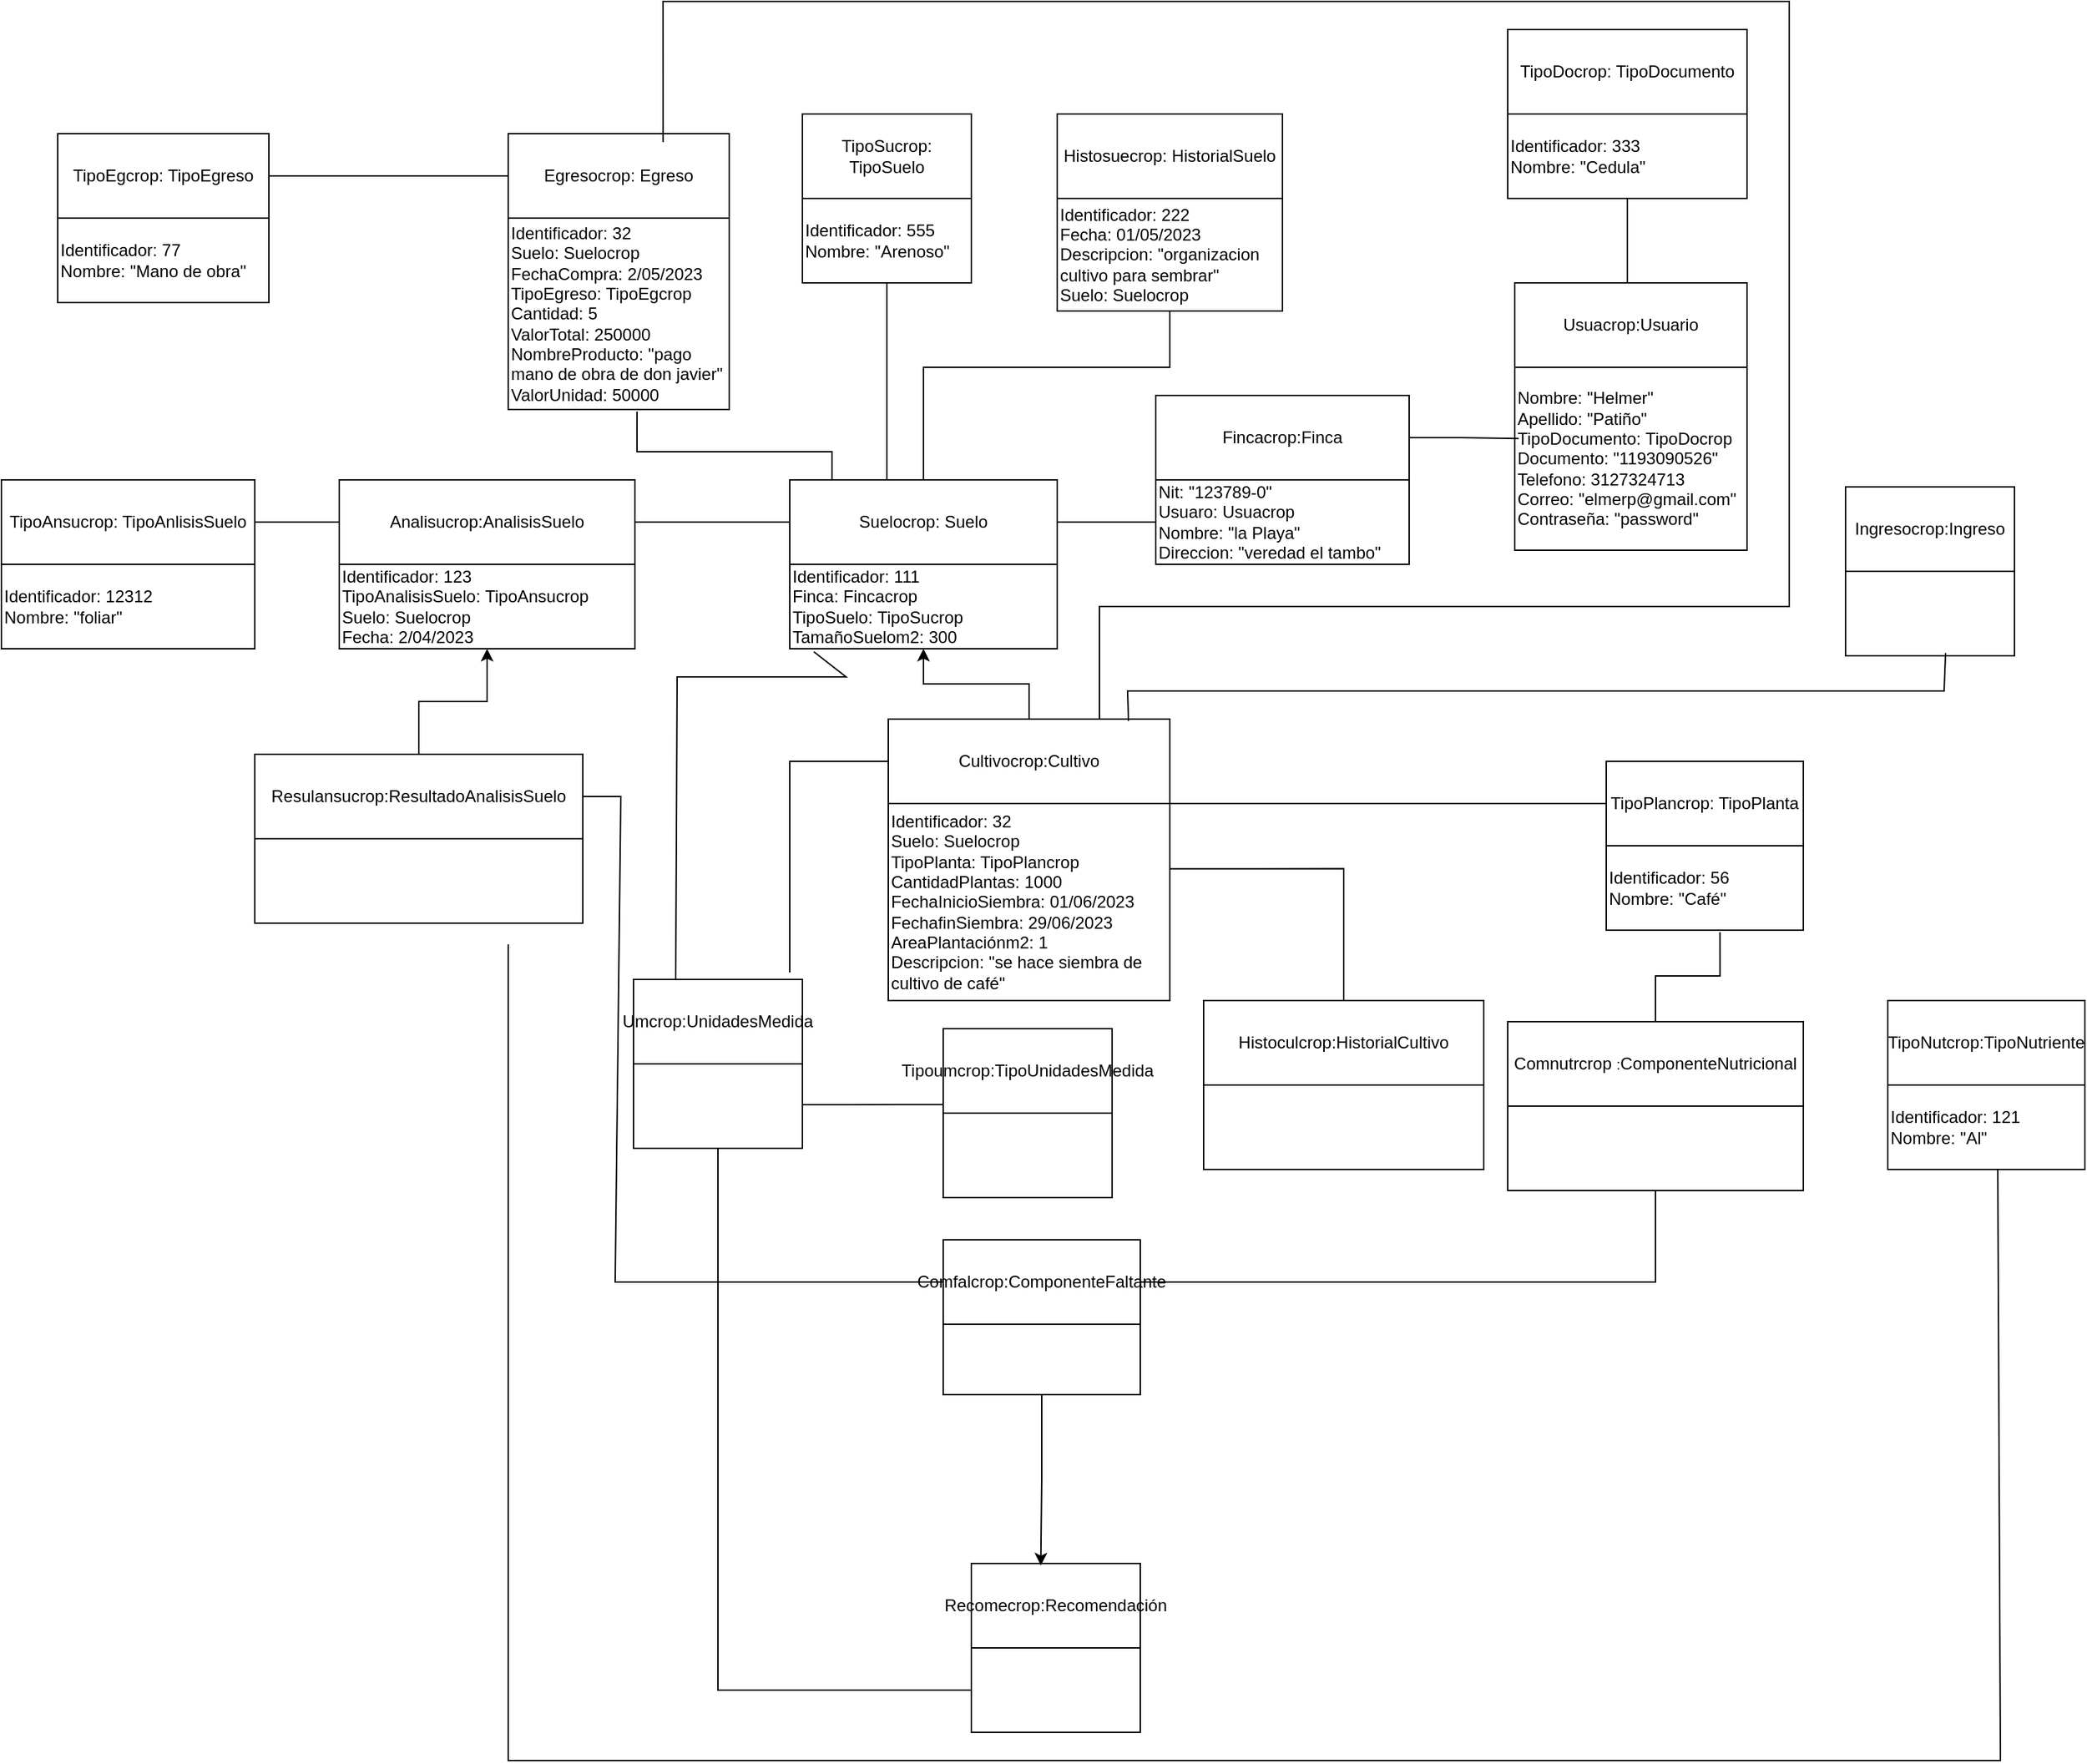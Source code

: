 <mxfile version="21.3.6" type="github">
  <diagram name="Página-1" id="5E9wiOj3teGKizSx84hF">
    <mxGraphModel dx="1560" dy="1577" grid="1" gridSize="10" guides="1" tooltips="1" connect="1" arrows="1" fold="1" page="1" pageScale="1" pageWidth="827" pageHeight="1169" math="0" shadow="0">
      <root>
        <mxCell id="0" />
        <mxCell id="1" parent="0" />
        <mxCell id="TdMkB6VLnguAnNnl3j36-1" value="Analisucrop:AnalisisSuelo" style="rounded=0;whiteSpace=wrap;html=1;" parent="1" vertex="1">
          <mxGeometry x="-200" y="170" width="210" height="60" as="geometry" />
        </mxCell>
        <mxCell id="JgrjCOWLmLEizN2hWKvV-3" style="edgeStyle=orthogonalEdgeStyle;rounded=0;orthogonalLoop=1;jettySize=auto;html=1;entryX=0;entryY=0.5;entryDx=0;entryDy=0;endArrow=none;endFill=0;" edge="1" parent="1" source="TdMkB6VLnguAnNnl3j36-2" target="TdMkB6VLnguAnNnl3j36-7">
          <mxGeometry relative="1" as="geometry" />
        </mxCell>
        <mxCell id="JgrjCOWLmLEizN2hWKvV-4" style="edgeStyle=orthogonalEdgeStyle;rounded=0;orthogonalLoop=1;jettySize=auto;html=1;entryX=0.5;entryY=1;entryDx=0;entryDy=0;endArrow=none;endFill=0;" edge="1" parent="1" source="TdMkB6VLnguAnNnl3j36-2" target="TdMkB6VLnguAnNnl3j36-155">
          <mxGeometry relative="1" as="geometry">
            <Array as="points">
              <mxPoint x="215" y="90" />
              <mxPoint x="390" y="90" />
            </Array>
          </mxGeometry>
        </mxCell>
        <mxCell id="JgrjCOWLmLEizN2hWKvV-5" style="edgeStyle=orthogonalEdgeStyle;rounded=0;orthogonalLoop=1;jettySize=auto;html=1;entryX=0.5;entryY=1;entryDx=0;entryDy=0;endArrow=none;endFill=0;" edge="1" parent="1" source="TdMkB6VLnguAnNnl3j36-2" target="TdMkB6VLnguAnNnl3j36-154">
          <mxGeometry relative="1" as="geometry">
            <Array as="points">
              <mxPoint x="189" y="130" />
              <mxPoint x="189" y="130" />
            </Array>
          </mxGeometry>
        </mxCell>
        <mxCell id="JgrjCOWLmLEizN2hWKvV-6" style="edgeStyle=orthogonalEdgeStyle;rounded=0;orthogonalLoop=1;jettySize=auto;html=1;entryX=0.583;entryY=1.011;entryDx=0;entryDy=0;entryPerimeter=0;endArrow=none;endFill=0;" edge="1" parent="1" source="TdMkB6VLnguAnNnl3j36-2" target="TdMkB6VLnguAnNnl3j36-153">
          <mxGeometry relative="1" as="geometry">
            <Array as="points">
              <mxPoint x="150" y="150" />
              <mxPoint x="11" y="150" />
            </Array>
          </mxGeometry>
        </mxCell>
        <mxCell id="TdMkB6VLnguAnNnl3j36-2" value="Suelocrop: Suelo" style="rounded=0;whiteSpace=wrap;html=1;" parent="1" vertex="1">
          <mxGeometry x="120" y="170" width="190" height="60" as="geometry" />
        </mxCell>
        <mxCell id="TdMkB6VLnguAnNnl3j36-3" value="" style="endArrow=none;html=1;rounded=0;entryX=0;entryY=0.5;entryDx=0;entryDy=0;" parent="1" target="TdMkB6VLnguAnNnl3j36-2" edge="1">
          <mxGeometry width="50" height="50" relative="1" as="geometry">
            <mxPoint x="10" y="200" as="sourcePoint" />
            <mxPoint x="60" y="150" as="targetPoint" />
          </mxGeometry>
        </mxCell>
        <mxCell id="TdMkB6VLnguAnNnl3j36-4" value="Usuacrop:Usuario" style="rounded=0;whiteSpace=wrap;html=1;" parent="1" vertex="1">
          <mxGeometry x="635" y="30" width="165" height="60" as="geometry" />
        </mxCell>
        <mxCell id="TdMkB6VLnguAnNnl3j36-7" value="Nit: &quot;123789-0&quot;&lt;br&gt;Usuaro: Usuacrop&lt;br&gt;Nombre: &quot;la Playa&quot;&lt;br&gt;Direccion: &quot;veredad el tambo&quot;" style="rounded=0;whiteSpace=wrap;html=1;align=left;" parent="1" vertex="1">
          <mxGeometry x="380" y="170" width="180" height="60" as="geometry" />
        </mxCell>
        <mxCell id="TdMkB6VLnguAnNnl3j36-14" value="" style="rounded=0;whiteSpace=wrap;html=1;" parent="1" vertex="1">
          <mxGeometry x="249" y="1000" width="120" height="60" as="geometry" />
        </mxCell>
        <mxCell id="JgrjCOWLmLEizN2hWKvV-7" style="edgeStyle=orthogonalEdgeStyle;rounded=0;orthogonalLoop=1;jettySize=auto;html=1;" edge="1" parent="1" source="TdMkB6VLnguAnNnl3j36-15" target="TdMkB6VLnguAnNnl3j36-164">
          <mxGeometry relative="1" as="geometry" />
        </mxCell>
        <mxCell id="TdMkB6VLnguAnNnl3j36-15" value="Cultivocrop:Cultivo" style="rounded=0;whiteSpace=wrap;html=1;" parent="1" vertex="1">
          <mxGeometry x="190" y="340" width="200" height="60" as="geometry" />
        </mxCell>
        <mxCell id="TdMkB6VLnguAnNnl3j36-18" value="Histosuecrop: HistorialSuelo" style="rounded=0;whiteSpace=wrap;html=1;" parent="1" vertex="1">
          <mxGeometry x="310" y="-90" width="160" height="60" as="geometry" />
        </mxCell>
        <mxCell id="TdMkB6VLnguAnNnl3j36-21" value="TipoAnsucrop: TipoAnlisisSuelo" style="rounded=0;whiteSpace=wrap;html=1;" parent="1" vertex="1">
          <mxGeometry x="-440" y="170" width="180" height="60" as="geometry" />
        </mxCell>
        <mxCell id="TdMkB6VLnguAnNnl3j36-22" value="" style="endArrow=none;html=1;rounded=0;entryX=0;entryY=0.5;entryDx=0;entryDy=0;" parent="1" target="TdMkB6VLnguAnNnl3j36-1" edge="1">
          <mxGeometry width="50" height="50" relative="1" as="geometry">
            <mxPoint x="-260" y="200" as="sourcePoint" />
            <mxPoint x="-210" y="150" as="targetPoint" />
          </mxGeometry>
        </mxCell>
        <mxCell id="TdMkB6VLnguAnNnl3j36-30" value="TipoPlancrop: TipoPlanta" style="rounded=0;whiteSpace=wrap;html=1;" parent="1" vertex="1">
          <mxGeometry x="700" y="370" width="140" height="60" as="geometry" />
        </mxCell>
        <mxCell id="TdMkB6VLnguAnNnl3j36-31" value="" style="endArrow=none;html=1;rounded=0;entryX=0;entryY=0.5;entryDx=0;entryDy=0;" parent="1" target="TdMkB6VLnguAnNnl3j36-30" edge="1">
          <mxGeometry width="50" height="50" relative="1" as="geometry">
            <mxPoint x="390" y="400" as="sourcePoint" />
            <mxPoint x="440" y="350" as="targetPoint" />
          </mxGeometry>
        </mxCell>
        <mxCell id="TdMkB6VLnguAnNnl3j36-34" value="Egresocrop: Egreso" style="rounded=0;whiteSpace=wrap;html=1;" parent="1" vertex="1">
          <mxGeometry x="-80" y="-76" width="157" height="60" as="geometry" />
        </mxCell>
        <mxCell id="JgrjCOWLmLEizN2hWKvV-12" style="edgeStyle=orthogonalEdgeStyle;rounded=0;orthogonalLoop=1;jettySize=auto;html=1;entryX=0.577;entryY=1.022;entryDx=0;entryDy=0;entryPerimeter=0;endArrow=none;endFill=0;" edge="1" parent="1" source="TdMkB6VLnguAnNnl3j36-35" target="TdMkB6VLnguAnNnl3j36-170">
          <mxGeometry relative="1" as="geometry" />
        </mxCell>
        <mxCell id="TdMkB6VLnguAnNnl3j36-35" value="Comnutrcrop&amp;nbsp;&lt;font size=&quot;1&quot;&gt;:&lt;/font&gt;ComponenteNutricional" style="rounded=0;whiteSpace=wrap;html=1;" parent="1" vertex="1">
          <mxGeometry x="630" y="555" width="210" height="60" as="geometry" />
        </mxCell>
        <mxCell id="TdMkB6VLnguAnNnl3j36-57" value="" style="endArrow=none;html=1;rounded=0;entryX=0.75;entryY=0;entryDx=0;entryDy=0;exitX=0.701;exitY=0.1;exitDx=0;exitDy=0;exitPerimeter=0;" parent="1" target="TdMkB6VLnguAnNnl3j36-15" edge="1" source="TdMkB6VLnguAnNnl3j36-34">
          <mxGeometry width="50" height="50" relative="1" as="geometry">
            <mxPoint x="30" y="-80" as="sourcePoint" />
            <mxPoint x="390" y="370" as="targetPoint" />
            <Array as="points">
              <mxPoint x="30" y="-170" />
              <mxPoint x="830" y="-170" />
              <mxPoint x="830" y="260" />
              <mxPoint x="480" y="260" />
              <mxPoint x="340" y="260" />
            </Array>
          </mxGeometry>
        </mxCell>
        <mxCell id="TdMkB6VLnguAnNnl3j36-62" value="" style="rounded=0;whiteSpace=wrap;html=1;" parent="1" vertex="1">
          <mxGeometry x="870" y="235" width="120" height="60" as="geometry" />
        </mxCell>
        <mxCell id="TdMkB6VLnguAnNnl3j36-67" value="" style="endArrow=none;html=1;rounded=0;exitX=0.853;exitY=0.022;exitDx=0;exitDy=0;entryX=0.592;entryY=0.967;entryDx=0;entryDy=0;entryPerimeter=0;exitPerimeter=0;" parent="1" source="TdMkB6VLnguAnNnl3j36-15" target="TdMkB6VLnguAnNnl3j36-62" edge="1">
          <mxGeometry width="50" height="50" relative="1" as="geometry">
            <mxPoint x="390" y="340" as="sourcePoint" />
            <mxPoint x="940" y="300" as="targetPoint" />
            <Array as="points">
              <mxPoint x="360" y="320" />
              <mxPoint x="940" y="320" />
            </Array>
          </mxGeometry>
        </mxCell>
        <mxCell id="TdMkB6VLnguAnNnl3j36-68" value="Comfalcrop:ComponenteFaltante" style="rounded=0;whiteSpace=wrap;html=1;" parent="1" vertex="1">
          <mxGeometry x="229" y="710" width="140" height="60" as="geometry" />
        </mxCell>
        <mxCell id="TdMkB6VLnguAnNnl3j36-69" value="" style="endArrow=none;html=1;rounded=0;entryX=1;entryY=0.5;entryDx=0;entryDy=0;exitX=0;exitY=0.5;exitDx=0;exitDy=0;" parent="1" source="TdMkB6VLnguAnNnl3j36-68" target="TdMkB6VLnguAnNnl3j36-117" edge="1">
          <mxGeometry width="50" height="50" relative="1" as="geometry">
            <mxPoint x="-150" y="630" as="sourcePoint" />
            <mxPoint x="-100" y="580" as="targetPoint" />
            <Array as="points">
              <mxPoint x="-4" y="740" />
              <mxPoint y="395" />
            </Array>
          </mxGeometry>
        </mxCell>
        <mxCell id="TdMkB6VLnguAnNnl3j36-70" value="" style="endArrow=none;html=1;rounded=0;exitX=1;exitY=0.5;exitDx=0;exitDy=0;entryX=0.5;entryY=1;entryDx=0;entryDy=0;" parent="1" source="TdMkB6VLnguAnNnl3j36-68" target="TdMkB6VLnguAnNnl3j36-172" edge="1">
          <mxGeometry width="50" height="50" relative="1" as="geometry">
            <mxPoint x="550" y="700" as="sourcePoint" />
            <mxPoint x="610" y="700" as="targetPoint" />
            <Array as="points">
              <mxPoint x="735" y="740" />
            </Array>
          </mxGeometry>
        </mxCell>
        <mxCell id="TdMkB6VLnguAnNnl3j36-79" value="TipoEgcrop&lt;span style=&quot;&quot;&gt;: TipoEgreso&lt;br&gt;&lt;/span&gt;" style="rounded=0;whiteSpace=wrap;html=1;" parent="1" vertex="1">
          <mxGeometry x="-400" y="-76" width="150" height="60" as="geometry" />
        </mxCell>
        <mxCell id="TdMkB6VLnguAnNnl3j36-80" value="" style="endArrow=none;html=1;rounded=0;exitX=1;exitY=0.5;exitDx=0;exitDy=0;entryX=0;entryY=0.5;entryDx=0;entryDy=0;" parent="1" source="TdMkB6VLnguAnNnl3j36-79" edge="1" target="TdMkB6VLnguAnNnl3j36-34">
          <mxGeometry width="50" height="50" relative="1" as="geometry">
            <mxPoint x="-90" as="sourcePoint" />
            <mxPoint x="-40" y="-46" as="targetPoint" />
          </mxGeometry>
        </mxCell>
        <mxCell id="TdMkB6VLnguAnNnl3j36-81" value="TipoDocrop: TipoDocumento" style="rounded=0;whiteSpace=wrap;html=1;" parent="1" vertex="1">
          <mxGeometry x="630" y="-150" width="170" height="60" as="geometry" />
        </mxCell>
        <mxCell id="TdMkB6VLnguAnNnl3j36-82" value="" style="endArrow=none;html=1;rounded=0;entryX=0.5;entryY=1;entryDx=0;entryDy=0;" parent="1" target="TdMkB6VLnguAnNnl3j36-157" edge="1">
          <mxGeometry width="50" height="50" relative="1" as="geometry">
            <mxPoint x="715" y="30" as="sourcePoint" />
            <mxPoint x="740" y="-10" as="targetPoint" />
          </mxGeometry>
        </mxCell>
        <mxCell id="TdMkB6VLnguAnNnl3j36-87" value="TipoSucrop: TipoSuelo" style="rounded=0;whiteSpace=wrap;html=1;" parent="1" vertex="1">
          <mxGeometry x="129" y="-90" width="120" height="60" as="geometry" />
        </mxCell>
        <mxCell id="JgrjCOWLmLEizN2hWKvV-13" style="edgeStyle=orthogonalEdgeStyle;rounded=0;orthogonalLoop=1;jettySize=auto;html=1;entryX=1;entryY=0.331;entryDx=0;entryDy=0;entryPerimeter=0;exitX=0.5;exitY=0;exitDx=0;exitDy=0;endArrow=none;endFill=0;" edge="1" parent="1" source="TdMkB6VLnguAnNnl3j36-98" target="TdMkB6VLnguAnNnl3j36-165">
          <mxGeometry relative="1" as="geometry" />
        </mxCell>
        <mxCell id="TdMkB6VLnguAnNnl3j36-98" value="Histoculcrop:HistorialCultivo" style="rounded=0;whiteSpace=wrap;html=1;" parent="1" vertex="1">
          <mxGeometry x="414" y="540" width="199" height="60" as="geometry" />
        </mxCell>
        <mxCell id="TdMkB6VLnguAnNnl3j36-108" value="TipoNutcrop:TipoNutriente" style="rounded=0;whiteSpace=wrap;html=1;" parent="1" vertex="1">
          <mxGeometry x="900" y="540" width="140" height="60" as="geometry" />
        </mxCell>
        <mxCell id="TdMkB6VLnguAnNnl3j36-114" value="" style="endArrow=none;html=1;rounded=0;entryX=0.558;entryY=1;entryDx=0;entryDy=0;entryPerimeter=0;" parent="1" target="TdMkB6VLnguAnNnl3j36-160" edge="1">
          <mxGeometry width="50" height="50" relative="1" as="geometry">
            <mxPoint x="-80" y="500" as="sourcePoint" />
            <mxPoint x="970" y="690" as="targetPoint" />
            <Array as="points">
              <mxPoint x="-80" y="1080" />
              <mxPoint x="440" y="1080" />
              <mxPoint x="980" y="1080" />
            </Array>
          </mxGeometry>
        </mxCell>
        <mxCell id="JgrjCOWLmLEizN2hWKvV-9" style="edgeStyle=orthogonalEdgeStyle;rounded=0;orthogonalLoop=1;jettySize=auto;html=1;entryX=0.5;entryY=1;entryDx=0;entryDy=0;" edge="1" parent="1" source="TdMkB6VLnguAnNnl3j36-117" target="TdMkB6VLnguAnNnl3j36-151">
          <mxGeometry relative="1" as="geometry" />
        </mxCell>
        <mxCell id="TdMkB6VLnguAnNnl3j36-117" value="Resulansucrop:ResultadoAnalisisSuelo" style="rounded=0;whiteSpace=wrap;html=1;" parent="1" vertex="1">
          <mxGeometry x="-260" y="365" width="233" height="60" as="geometry" />
        </mxCell>
        <mxCell id="TdMkB6VLnguAnNnl3j36-126" value="Umcrop:UnidadesMedida" style="rounded=0;whiteSpace=wrap;html=1;" parent="1" vertex="1">
          <mxGeometry x="9" y="525" width="120" height="60" as="geometry" />
        </mxCell>
        <mxCell id="TdMkB6VLnguAnNnl3j36-127" value="" style="endArrow=none;html=1;rounded=0;exitX=0.25;exitY=0;exitDx=0;exitDy=0;entryX=0.09;entryY=1.036;entryDx=0;entryDy=0;entryPerimeter=0;" parent="1" source="TdMkB6VLnguAnNnl3j36-126" target="TdMkB6VLnguAnNnl3j36-164" edge="1">
          <mxGeometry width="50" height="50" relative="1" as="geometry">
            <mxPoint x="140" y="450" as="sourcePoint" />
            <mxPoint x="166" y="330" as="targetPoint" />
            <Array as="points">
              <mxPoint x="40" y="310" />
              <mxPoint x="160" y="310" />
            </Array>
          </mxGeometry>
        </mxCell>
        <mxCell id="TdMkB6VLnguAnNnl3j36-128" value="" style="endArrow=none;html=1;rounded=0;entryX=0;entryY=0.5;entryDx=0;entryDy=0;" parent="1" target="TdMkB6VLnguAnNnl3j36-15" edge="1">
          <mxGeometry width="50" height="50" relative="1" as="geometry">
            <mxPoint x="120" y="520" as="sourcePoint" />
            <mxPoint x="200" y="480" as="targetPoint" />
            <Array as="points">
              <mxPoint x="120" y="370" />
            </Array>
          </mxGeometry>
        </mxCell>
        <mxCell id="TdMkB6VLnguAnNnl3j36-135" value="" style="endArrow=none;html=1;rounded=0;exitX=0;exitY=0.5;exitDx=0;exitDy=0;entryX=0.5;entryY=1;entryDx=0;entryDy=0;" parent="1" source="TdMkB6VLnguAnNnl3j36-14" target="TdMkB6VLnguAnNnl3j36-152" edge="1">
          <mxGeometry width="50" height="50" relative="1" as="geometry">
            <mxPoint x="130" y="950" as="sourcePoint" />
            <mxPoint x="69" y="640" as="targetPoint" />
            <Array as="points">
              <mxPoint x="69" y="1030" />
            </Array>
          </mxGeometry>
        </mxCell>
        <mxCell id="TdMkB6VLnguAnNnl3j36-141" value="" style="rounded=0;whiteSpace=wrap;html=1;" parent="1" vertex="1">
          <mxGeometry x="229" y="620" width="120" height="60" as="geometry" />
        </mxCell>
        <mxCell id="TdMkB6VLnguAnNnl3j36-150" value="Identificador: 12312&lt;br style=&quot;border-color: var(--border-color);&quot;&gt;Nombre: &quot;foliar&quot;" style="rounded=0;whiteSpace=wrap;html=1;align=left;" parent="1" vertex="1">
          <mxGeometry x="-440" y="230" width="180" height="60" as="geometry" />
        </mxCell>
        <mxCell id="TdMkB6VLnguAnNnl3j36-151" value="Identificador: 123&lt;br&gt;TipoAnalisisSuelo:&amp;nbsp;TipoAnsucrop&lt;br&gt;Suelo:&amp;nbsp;Suelocrop&lt;br&gt;Fecha: 2/04/2023" style="rounded=0;whiteSpace=wrap;html=1;align=left;" parent="1" vertex="1">
          <mxGeometry x="-200" y="230" width="210" height="60" as="geometry" />
        </mxCell>
        <mxCell id="TdMkB6VLnguAnNnl3j36-168" style="edgeStyle=orthogonalEdgeStyle;rounded=0;orthogonalLoop=1;jettySize=auto;html=1;entryX=0.008;entryY=0.897;entryDx=0;entryDy=0;entryPerimeter=0;endArrow=none;endFill=0;" parent="1" source="TdMkB6VLnguAnNnl3j36-152" target="TdMkB6VLnguAnNnl3j36-167" edge="1">
          <mxGeometry relative="1" as="geometry">
            <Array as="points">
              <mxPoint x="160" y="614" />
              <mxPoint x="160" y="614" />
            </Array>
          </mxGeometry>
        </mxCell>
        <mxCell id="TdMkB6VLnguAnNnl3j36-152" value="" style="rounded=0;whiteSpace=wrap;html=1;" parent="1" vertex="1">
          <mxGeometry x="9" y="585" width="120" height="60" as="geometry" />
        </mxCell>
        <mxCell id="TdMkB6VLnguAnNnl3j36-153" value="Identificador: 32&lt;br&gt;Suelo: Suelocrop&lt;br&gt;FechaCompra: 2/05/2023&lt;br&gt;TipoEgreso: TipoEgcrop&lt;br&gt;Cantidad: 5&lt;br&gt;ValorTotal: 250000&lt;br&gt;NombreProducto: &quot;pago mano de obra de don javier&quot;&lt;br&gt;ValorUnidad: 50000" style="rounded=0;whiteSpace=wrap;html=1;align=left;" parent="1" vertex="1">
          <mxGeometry x="-80" y="-16" width="157" height="136" as="geometry" />
        </mxCell>
        <mxCell id="TdMkB6VLnguAnNnl3j36-154" value="Identificador: 555&lt;br style=&quot;border-color: var(--border-color);&quot;&gt;Nombre: &quot;Arenoso&quot;" style="rounded=0;whiteSpace=wrap;html=1;align=left;" parent="1" vertex="1">
          <mxGeometry x="129" y="-30" width="120" height="60" as="geometry" />
        </mxCell>
        <mxCell id="TdMkB6VLnguAnNnl3j36-155" value="Identificador: 222&lt;br&gt;Fecha: 01/05/2023&lt;br&gt;Descripcion: &quot;organizacion cultivo para sembrar&quot;&lt;br&gt;Suelo:&amp;nbsp;Suelocrop" style="rounded=0;whiteSpace=wrap;html=1;align=left;" parent="1" vertex="1">
          <mxGeometry x="310" y="-30" width="160" height="80" as="geometry" />
        </mxCell>
        <mxCell id="TdMkB6VLnguAnNnl3j36-156" value="Identificador: 77&lt;br style=&quot;border-color: var(--border-color);&quot;&gt;Nombre: &quot;Mano de obra&quot;" style="rounded=0;whiteSpace=wrap;html=1;align=left;" parent="1" vertex="1">
          <mxGeometry x="-400" y="-16" width="150" height="60" as="geometry" />
        </mxCell>
        <mxCell id="TdMkB6VLnguAnNnl3j36-157" value="Identificador: 333&lt;br&gt;Nombre: &quot;Cedula&quot;" style="rounded=0;whiteSpace=wrap;html=1;align=left;" parent="1" vertex="1">
          <mxGeometry x="630" y="-90" width="170" height="60" as="geometry" />
        </mxCell>
        <mxCell id="TdMkB6VLnguAnNnl3j36-158" value="Ingresocrop:Ingreso" style="rounded=0;whiteSpace=wrap;html=1;" parent="1" vertex="1">
          <mxGeometry x="870" y="175" width="120" height="60" as="geometry" />
        </mxCell>
        <mxCell id="TdMkB6VLnguAnNnl3j36-159" value="Nombre: &quot;Helmer&quot;&lt;br&gt;Apellido: &quot;Patiño&quot;&lt;br&gt;TipoDocumento:&amp;nbsp;TipoDocrop&lt;br&gt;Documento: &quot;1193090526&quot;&lt;br&gt;Telefono: 3127324713&lt;br&gt;Correo: &quot;elmerp@gmail.com&quot;&lt;br&gt;Contraseña: &quot;password&quot;" style="rounded=0;whiteSpace=wrap;html=1;align=left;" parent="1" vertex="1">
          <mxGeometry x="635" y="90" width="165" height="130" as="geometry" />
        </mxCell>
        <mxCell id="TdMkB6VLnguAnNnl3j36-160" value="&lt;div style=&quot;&quot;&gt;Identificador: 121&lt;br&gt;&lt;/div&gt;&lt;span style=&quot;color: rgb(0, 0, 0); font-family: Helvetica; font-size: 12px; font-style: normal; font-variant-ligatures: normal; font-variant-caps: normal; font-weight: 400; letter-spacing: normal; orphans: 2; text-indent: 0px; text-transform: none; widows: 2; word-spacing: 0px; -webkit-text-stroke-width: 0px; background-color: rgb(251, 251, 251); text-decoration-thickness: initial; text-decoration-style: initial; text-decoration-color: initial; float: none; display: inline !important;&quot;&gt;&lt;div style=&quot;&quot;&gt;Nombre: &quot;Al&quot;&lt;/div&gt;&lt;/span&gt;" style="rounded=0;whiteSpace=wrap;html=1;align=left;" parent="1" vertex="1">
          <mxGeometry x="900" y="600" width="140" height="60" as="geometry" />
        </mxCell>
        <mxCell id="JgrjCOWLmLEizN2hWKvV-1" style="edgeStyle=orthogonalEdgeStyle;rounded=0;orthogonalLoop=1;jettySize=auto;html=1;entryX=0.017;entryY=0.389;entryDx=0;entryDy=0;entryPerimeter=0;endArrow=none;endFill=0;" edge="1" parent="1" source="TdMkB6VLnguAnNnl3j36-162" target="TdMkB6VLnguAnNnl3j36-159">
          <mxGeometry relative="1" as="geometry" />
        </mxCell>
        <mxCell id="TdMkB6VLnguAnNnl3j36-162" value="Fincacrop:Finca" style="rounded=0;whiteSpace=wrap;html=1;" parent="1" vertex="1">
          <mxGeometry x="380" y="110" width="180" height="60" as="geometry" />
        </mxCell>
        <mxCell id="TdMkB6VLnguAnNnl3j36-164" value="Identificador: 111&lt;br&gt;Finca:&amp;nbsp;Fincacrop&lt;br&gt;TipoSuelo:&amp;nbsp;TipoSucrop&lt;br&gt;TamañoSuelom2: 300" style="rounded=0;whiteSpace=wrap;html=1;align=left;" parent="1" vertex="1">
          <mxGeometry x="120" y="230" width="190" height="60" as="geometry" />
        </mxCell>
        <mxCell id="TdMkB6VLnguAnNnl3j36-165" value="&lt;div style=&quot;&quot;&gt;&lt;span style=&quot;background-color: initial;&quot;&gt;Identificador: 32&lt;/span&gt;&lt;/div&gt;&lt;div style=&quot;&quot;&gt;&lt;div style=&quot;&quot;&gt;&lt;/div&gt;&lt;span style=&quot;background-color: initial;&quot;&gt;Suelo: Suelocrop&lt;/span&gt;&lt;/div&gt;&lt;span style=&quot;&quot;&gt;&lt;/span&gt;&lt;span style=&quot;text-align: center;&quot;&gt;TipoPlanta: TipoPlancrop&lt;/span&gt;&lt;span style=&quot;&quot;&gt;&lt;div style=&quot;&quot;&gt;&lt;span style=&quot;background-color: initial;&quot;&gt;CantidadPlantas: 1000&lt;/span&gt;&lt;/div&gt;&lt;div style=&quot;&quot;&gt;&lt;span style=&quot;background-color: initial;&quot;&gt;FechaInicioSiembra: 01/06/2023&lt;/span&gt;&lt;/div&gt;&lt;div style=&quot;&quot;&gt;&lt;span style=&quot;background-color: initial;&quot;&gt;FechafinSiembra: 29/06/2023&lt;/span&gt;&lt;/div&gt;&lt;div style=&quot;&quot;&gt;&lt;span style=&quot;background-color: initial;&quot;&gt;AreaPlantaciónm2: 1&lt;/span&gt;&lt;/div&gt;&lt;div style=&quot;&quot;&gt;&lt;span style=&quot;background-color: initial;&quot;&gt;Descripcion: &quot;se hace siembra de cultivo de café&quot;&lt;/span&gt;&lt;/div&gt;&lt;/span&gt;" style="rounded=0;whiteSpace=wrap;html=1;align=left;" parent="1" vertex="1">
          <mxGeometry x="190" y="400" width="200" height="140" as="geometry" />
        </mxCell>
        <mxCell id="TdMkB6VLnguAnNnl3j36-167" value="Tipoumcrop:TipoUnidadesMedida" style="rounded=0;whiteSpace=wrap;html=1;" parent="1" vertex="1">
          <mxGeometry x="229" y="560" width="120" height="60" as="geometry" />
        </mxCell>
        <mxCell id="TdMkB6VLnguAnNnl3j36-169" value="" style="rounded=0;whiteSpace=wrap;html=1;" parent="1" vertex="1">
          <mxGeometry x="414" y="600" width="199" height="60" as="geometry" />
        </mxCell>
        <mxCell id="TdMkB6VLnguAnNnl3j36-170" value="Identificador: 56&lt;br style=&quot;border-color: var(--border-color);&quot;&gt;Nombre: &quot;Café&quot;" style="rounded=0;whiteSpace=wrap;html=1;align=left;" parent="1" vertex="1">
          <mxGeometry x="700" y="430" width="140" height="60" as="geometry" />
        </mxCell>
        <mxCell id="TdMkB6VLnguAnNnl3j36-171" value="Recomecrop:Recomendación" style="rounded=0;whiteSpace=wrap;html=1;" parent="1" vertex="1">
          <mxGeometry x="249" y="940" width="120" height="60" as="geometry" />
        </mxCell>
        <mxCell id="TdMkB6VLnguAnNnl3j36-172" value="" style="rounded=0;whiteSpace=wrap;html=1;" parent="1" vertex="1">
          <mxGeometry x="630" y="615" width="210" height="60" as="geometry" />
        </mxCell>
        <mxCell id="TdMkB6VLnguAnNnl3j36-174" style="edgeStyle=orthogonalEdgeStyle;rounded=0;orthogonalLoop=1;jettySize=auto;html=1;entryX=0.411;entryY=0.024;entryDx=0;entryDy=0;entryPerimeter=0;" parent="1" source="TdMkB6VLnguAnNnl3j36-173" target="TdMkB6VLnguAnNnl3j36-171" edge="1">
          <mxGeometry relative="1" as="geometry" />
        </mxCell>
        <mxCell id="TdMkB6VLnguAnNnl3j36-173" value="" style="rounded=0;whiteSpace=wrap;html=1;" parent="1" vertex="1">
          <mxGeometry x="229" y="770" width="140" height="50" as="geometry" />
        </mxCell>
        <mxCell id="JgrjCOWLmLEizN2hWKvV-10" value="" style="rounded=0;whiteSpace=wrap;html=1;" vertex="1" parent="1">
          <mxGeometry x="-260" y="425" width="233" height="60" as="geometry" />
        </mxCell>
      </root>
    </mxGraphModel>
  </diagram>
</mxfile>
